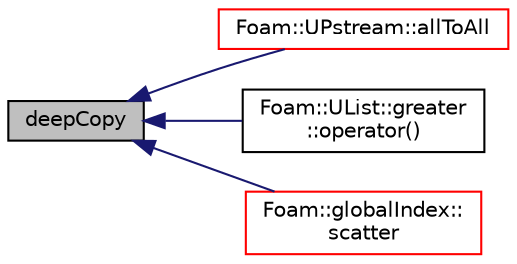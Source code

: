 digraph "deepCopy"
{
  bgcolor="transparent";
  edge [fontname="Helvetica",fontsize="10",labelfontname="Helvetica",labelfontsize="10"];
  node [fontname="Helvetica",fontsize="10",shape=record];
  rankdir="LR";
  Node1 [label="deepCopy",height=0.2,width=0.4,color="black", fillcolor="grey75", style="filled", fontcolor="black"];
  Node1 -> Node2 [dir="back",color="midnightblue",fontsize="10",style="solid",fontname="Helvetica"];
  Node2 [label="Foam::UPstream::allToAll",height=0.2,width=0.4,color="red",URL="$a02861.html#a6b0377d9756832adadc030e857fd437f",tooltip="Exchange label with all processors (in the communicator). "];
  Node1 -> Node3 [dir="back",color="midnightblue",fontsize="10",style="solid",fontname="Helvetica"];
  Node3 [label="Foam::UList::greater\l::operator()",height=0.2,width=0.4,color="black",URL="$a00960.html#a49202d8cfd6e19f3d43c028252050ed7"];
  Node1 -> Node4 [dir="back",color="midnightblue",fontsize="10",style="solid",fontname="Helvetica"];
  Node4 [label="Foam::globalIndex::\lscatter",height=0.2,width=0.4,color="red",URL="$a00943.html#a2e964657608ecbc2154a0e8e2e28b815",tooltip="Distribute data in processor order. Requires fld to be sized! "];
}
